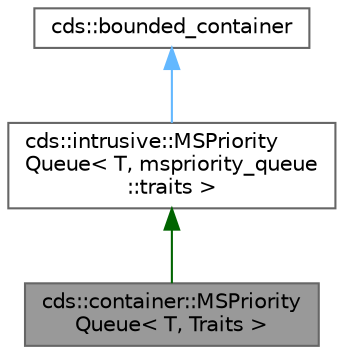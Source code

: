 digraph "cds::container::MSPriorityQueue&lt; T, Traits &gt;"
{
 // LATEX_PDF_SIZE
  bgcolor="transparent";
  edge [fontname=Helvetica,fontsize=10,labelfontname=Helvetica,labelfontsize=10];
  node [fontname=Helvetica,fontsize=10,shape=box,height=0.2,width=0.4];
  Node1 [id="Node000001",label="cds::container::MSPriority\lQueue\< T, Traits \>",height=0.2,width=0.4,color="gray40", fillcolor="grey60", style="filled", fontcolor="black",tooltip="Michael & Scott array-based lock-based concurrent priority queue heap"];
  Node2 -> Node1 [id="edge1_Node000001_Node000002",dir="back",color="darkgreen",style="solid",tooltip=" "];
  Node2 [id="Node000002",label="cds::intrusive::MSPriority\lQueue\< T, mspriority_queue\l::traits \>",height=0.2,width=0.4,color="gray40", fillcolor="white", style="filled",URL="$classcds_1_1intrusive_1_1_m_s_priority_queue.html",tooltip=" "];
  Node3 -> Node2 [id="edge2_Node000002_Node000003",dir="back",color="steelblue1",style="solid",tooltip=" "];
  Node3 [id="Node000003",label="cds::bounded_container",height=0.2,width=0.4,color="gray40", fillcolor="white", style="filled",URL="$structcds_1_1bounded__container.html",tooltip="Bounded container"];
}
